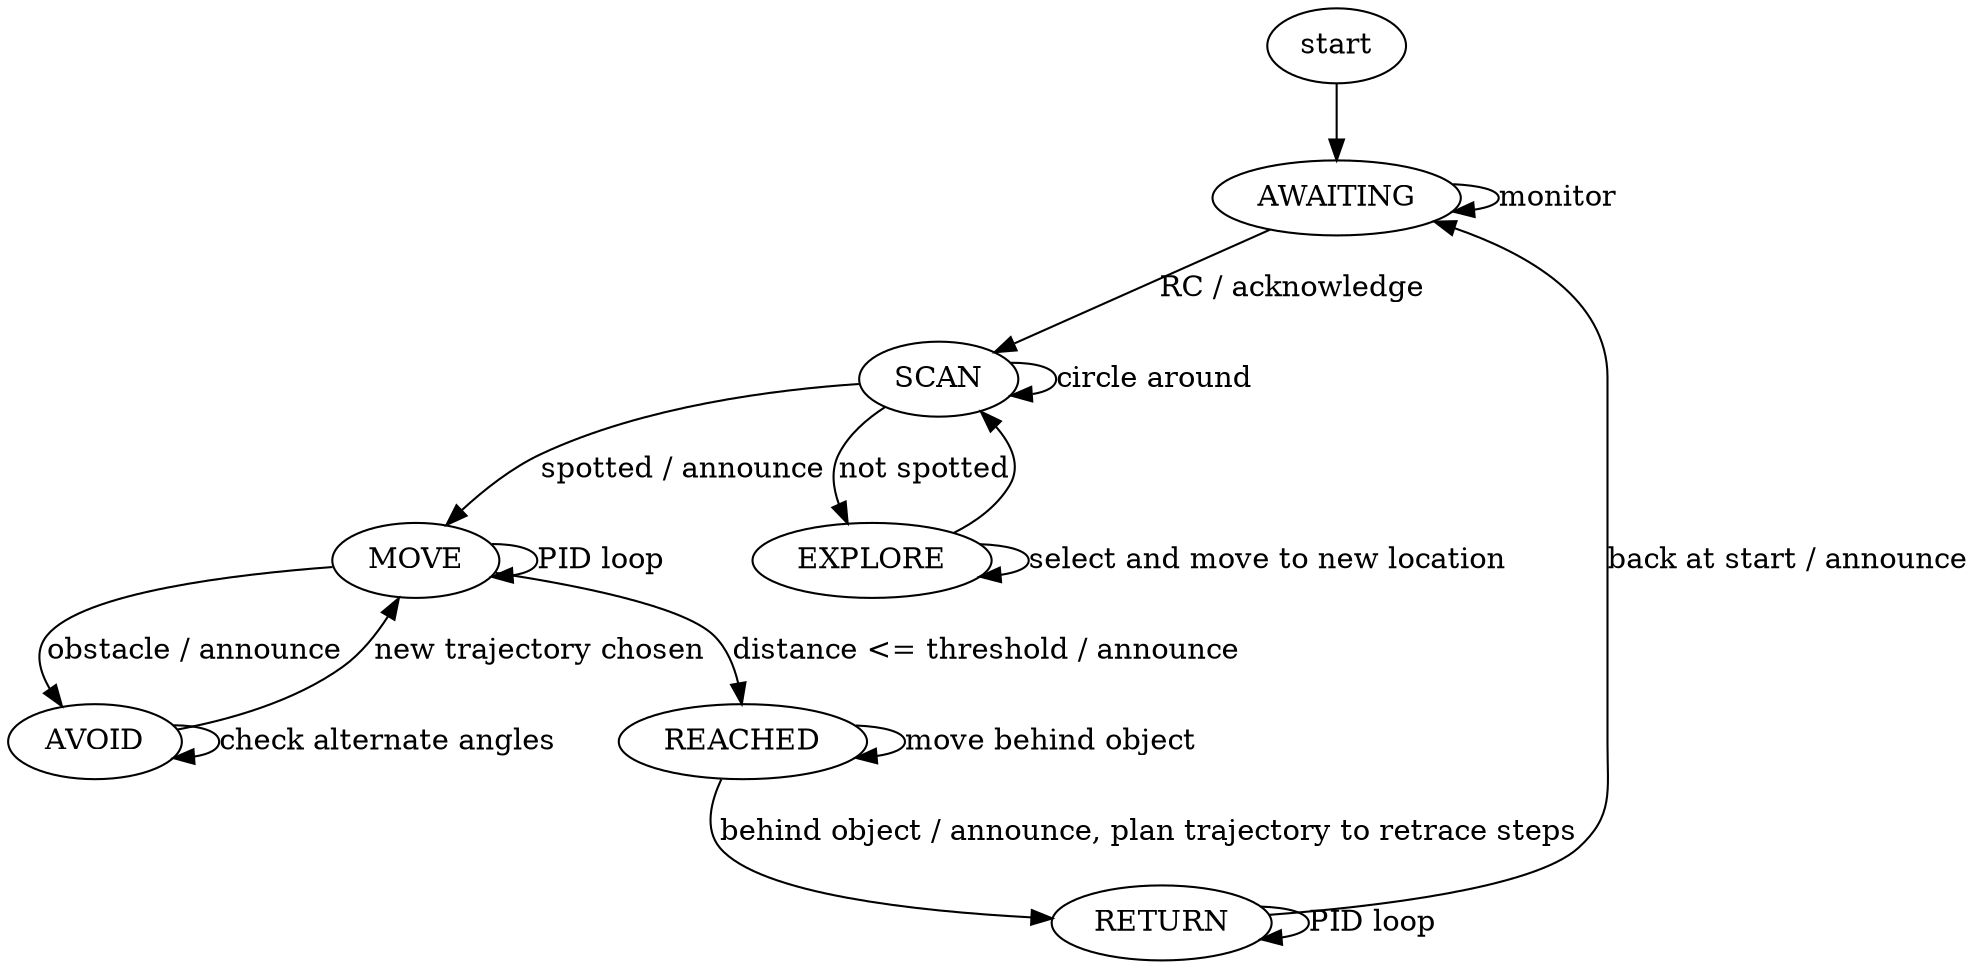 digraph G {
  start -> AWAITING;
  AWAITING -> AWAITING [label="monitor"];
  AWAITING -> SCAN [label="RC / acknowledge"];
  SCAN -> SCAN [label="circle around"];
  
  SCAN -> MOVE [label="spotted / announce"];
  MOVE -> MOVE [label="PID loop"];
  MOVE -> AVOID [label="obstacle / announce"];
  AVOID -> AVOID [label="check alternate angles"];
  AVOID -> MOVE [label="new trajectory chosen"];
  MOVE -> REACHED [label="distance <= threshold / announce"];
  REACHED -> REACHED [label="move behind object"];
  REACHED -> RETURN [label="behind object / announce, plan trajectory to retrace steps"];
  RETURN -> RETURN [label="PID loop"]
  RETURN -> AWAITING [label="back at start / announce"];
  
  SCAN -> EXPLORE [label="not spotted"];
  EXPLORE -> EXPLORE [label="select and move to new location"];
  EXPLORE -> SCAN [label=""];
}
